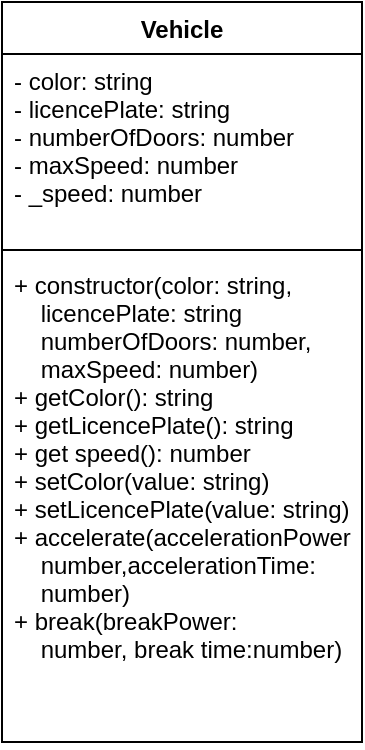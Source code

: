 <mxfile>
    <diagram id="UOGtkoGKiBWC1pJSl7Pc" name="Page-1">
        <mxGraphModel dx="356" dy="328" grid="1" gridSize="10" guides="1" tooltips="1" connect="1" arrows="1" fold="1" page="1" pageScale="1" pageWidth="827" pageHeight="1169" math="0" shadow="0">
            <root>
                <mxCell id="0"/>
                <mxCell id="1" parent="0"/>
                <mxCell id="2" value="Vehicle" style="swimlane;fontStyle=1;align=center;verticalAlign=top;childLayout=stackLayout;horizontal=1;startSize=26;horizontalStack=0;resizeParent=1;resizeParentMax=0;resizeLast=0;collapsible=1;marginBottom=0;" parent="1" vertex="1">
                    <mxGeometry x="270" y="370" width="180" height="370" as="geometry"/>
                </mxCell>
                <mxCell id="3" value="- color: string&#10;- licencePlate: string&#10;- numberOfDoors: number&#10;- maxSpeed: number&#10;- _speed: number" style="text;strokeColor=none;fillColor=none;align=left;verticalAlign=top;spacingLeft=4;spacingRight=4;overflow=hidden;rotatable=0;points=[[0,0.5],[1,0.5]];portConstraint=eastwest;" parent="2" vertex="1">
                    <mxGeometry y="26" width="180" height="94" as="geometry"/>
                </mxCell>
                <mxCell id="4" value="" style="line;strokeWidth=1;fillColor=none;align=left;verticalAlign=middle;spacingTop=-1;spacingLeft=3;spacingRight=3;rotatable=0;labelPosition=right;points=[];portConstraint=eastwest;strokeColor=inherit;" parent="2" vertex="1">
                    <mxGeometry y="120" width="180" height="8" as="geometry"/>
                </mxCell>
                <mxCell id="5" value="+ constructor(color: string, &#10;    licencePlate: string&#10;    numberOfDoors: number, &#10;    maxSpeed: number)&#10;+ getColor(): string&#10;+ getLicencePlate(): string&#10;+ get speed(): number&#10;+ setColor(value: string)&#10;+ setLicencePlate(value: string)&#10;+ accelerate(accelerationPower:&#10;    number,accelerationTime:&#10;    number)&#10;+ break(breakPower: &#10;    number, break time:number)" style="text;strokeColor=none;fillColor=none;align=left;verticalAlign=top;spacingLeft=4;spacingRight=4;overflow=hidden;rotatable=0;points=[[0,0.5],[1,0.5]];portConstraint=eastwest;" parent="2" vertex="1">
                    <mxGeometry y="128" width="180" height="242" as="geometry"/>
                </mxCell>
            </root>
        </mxGraphModel>
    </diagram>
</mxfile>